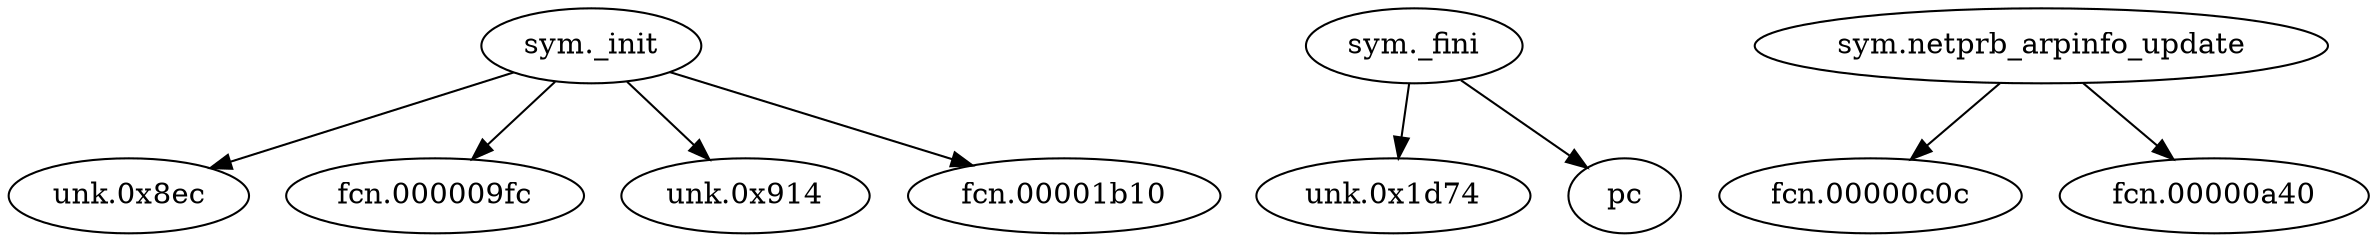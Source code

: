 digraph code {
  "0x000008c8" [label="sym._init"];
  "0x000008c8" -> "0x000008ec";
  "0x000008ec" [label="unk.0x8ec"];
  "0x000008c8" -> "0x000009fc";
  "0x000009fc" [label="fcn.000009fc"];
  "0x000008c8" -> "0x00000914";
  "0x00000914" [label="unk.0x914"];
  "0x000008c8" -> "0x00001b10";
  "0x00001b10" [label="fcn.00001b10"];
  "0x00001d50" [label="sym._fini"];
  "0x00001d50" -> "0x00001d74";
  "0x00001d74" [label="unk.0x1d74"];
  "0x00001d50" -> "0x00000940";
  "0x00000940" [label="pc"];
  "0x00000ee0" [label="sym.netprb_arpinfo_update"];
  "0x00000ee0" -> "0x00000c0c";
  "0x00000c0c" [label="fcn.00000c0c"];
  "0x00000ee0" -> "0x00000a40";
  "0x00000a40" [label="fcn.00000a40"];
}